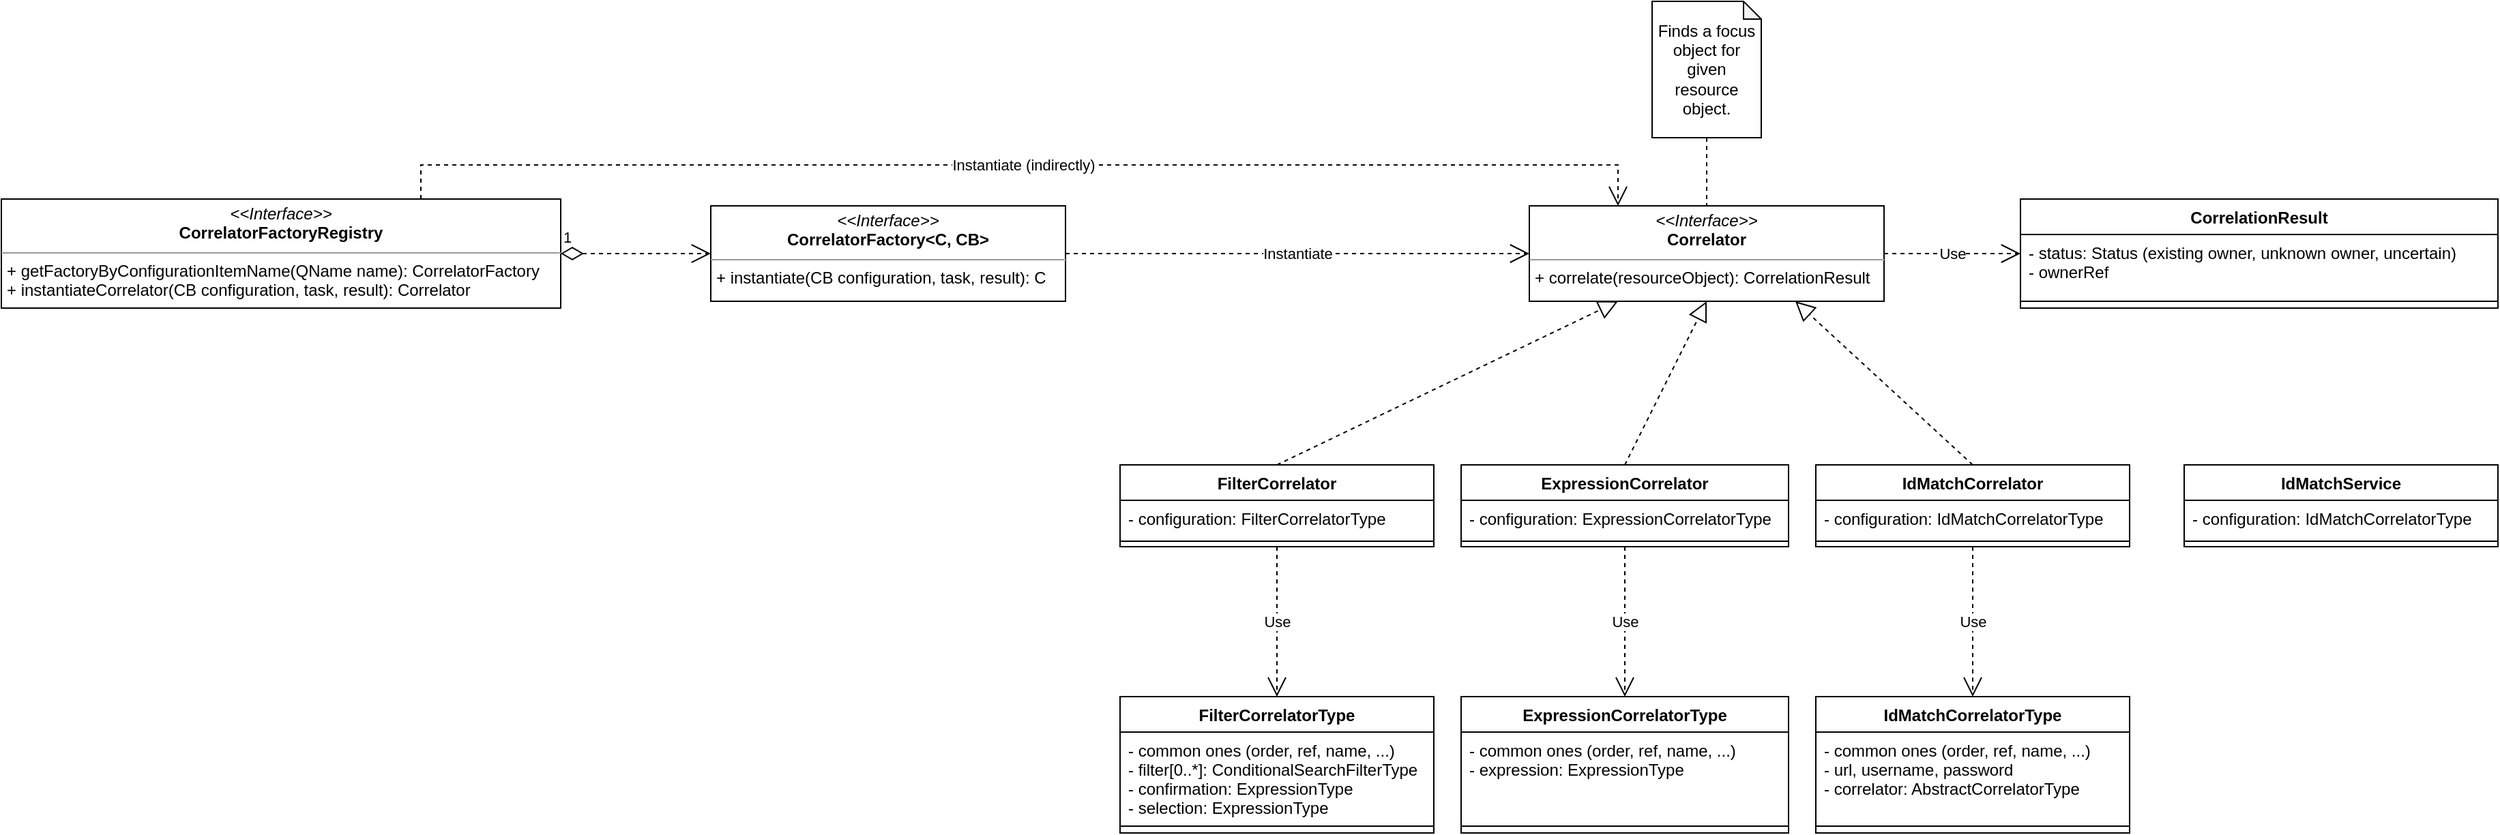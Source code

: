 <mxfile version="16.4.0" type="device"><diagram id="dx_n2d5v5Fam3Jv1_k0S" name="Page-1"><mxGraphModel dx="2756" dy="1025" grid="1" gridSize="10" guides="1" tooltips="1" connect="1" arrows="1" fold="1" page="1" pageScale="1" pageWidth="827" pageHeight="1169" math="0" shadow="0"><root><mxCell id="0"/><mxCell id="1" parent="0"/><mxCell id="5PV-7optD5XwEwzeMP8K-2" value="&lt;p style=&quot;margin: 0px ; margin-top: 4px ; text-align: center&quot;&gt;&lt;i&gt;&amp;lt;&amp;lt;Interface&amp;gt;&amp;gt;&lt;/i&gt;&lt;br&gt;&lt;b&gt;Correlator&lt;/b&gt;&lt;/p&gt;&lt;hr size=&quot;1&quot;&gt;&lt;p style=&quot;margin: 0px ; margin-left: 4px&quot;&gt;&lt;/p&gt;&lt;p style=&quot;margin: 0px ; margin-left: 4px&quot;&gt;+ correlate(resourceObject): CorrelationResult&lt;br&gt;&lt;/p&gt;" style="verticalAlign=top;align=left;overflow=fill;fontSize=12;fontFamily=Helvetica;html=1;" parent="1" vertex="1"><mxGeometry x="30" y="200" width="260" height="70" as="geometry"/></mxCell><mxCell id="5PV-7optD5XwEwzeMP8K-4" style="edgeStyle=orthogonalEdgeStyle;rounded=0;orthogonalLoop=1;jettySize=auto;html=1;entryX=0.5;entryY=0;entryDx=0;entryDy=0;endArrow=none;endFill=0;dashed=1;" parent="1" source="5PV-7optD5XwEwzeMP8K-3" target="5PV-7optD5XwEwzeMP8K-2" edge="1"><mxGeometry relative="1" as="geometry"/></mxCell><mxCell id="5PV-7optD5XwEwzeMP8K-3" value="Finds a focus object for given resource object." style="shape=note;whiteSpace=wrap;html=1;backgroundOutline=1;darkOpacity=0.05;size=13;" parent="1" vertex="1"><mxGeometry x="120" y="50" width="80" height="100" as="geometry"/></mxCell><mxCell id="5PV-7optD5XwEwzeMP8K-5" value="CorrelationResult" style="swimlane;fontStyle=1;align=center;verticalAlign=top;childLayout=stackLayout;horizontal=1;startSize=26;horizontalStack=0;resizeParent=1;resizeParentMax=0;resizeLast=0;collapsible=1;marginBottom=0;" parent="1" vertex="1"><mxGeometry x="390" y="195" width="350" height="80" as="geometry"/></mxCell><mxCell id="5PV-7optD5XwEwzeMP8K-6" value="- status: Status (existing owner, unknown owner, uncertain)&#10;- ownerRef" style="text;strokeColor=none;fillColor=none;align=left;verticalAlign=top;spacingLeft=4;spacingRight=4;overflow=hidden;rotatable=0;points=[[0,0.5],[1,0.5]];portConstraint=eastwest;" parent="5PV-7optD5XwEwzeMP8K-5" vertex="1"><mxGeometry y="26" width="350" height="44" as="geometry"/></mxCell><mxCell id="5PV-7optD5XwEwzeMP8K-7" value="" style="line;strokeWidth=1;fillColor=none;align=left;verticalAlign=middle;spacingTop=-1;spacingLeft=3;spacingRight=3;rotatable=0;labelPosition=right;points=[];portConstraint=eastwest;" parent="5PV-7optD5XwEwzeMP8K-5" vertex="1"><mxGeometry y="70" width="350" height="10" as="geometry"/></mxCell><mxCell id="5PV-7optD5XwEwzeMP8K-13" value="IdMatchCorrelator" style="swimlane;fontStyle=1;align=center;verticalAlign=top;childLayout=stackLayout;horizontal=1;startSize=26;horizontalStack=0;resizeParent=1;resizeParentMax=0;resizeLast=0;collapsible=1;marginBottom=0;" parent="1" vertex="1"><mxGeometry x="240" y="390" width="230" height="60" as="geometry"><mxRectangle x="330" y="480" width="140" height="26" as="alternateBounds"/></mxGeometry></mxCell><mxCell id="5PV-7optD5XwEwzeMP8K-14" value="- configuration: IdMatchCorrelatorType" style="text;strokeColor=none;fillColor=none;align=left;verticalAlign=top;spacingLeft=4;spacingRight=4;overflow=hidden;rotatable=0;points=[[0,0.5],[1,0.5]];portConstraint=eastwest;" parent="5PV-7optD5XwEwzeMP8K-13" vertex="1"><mxGeometry y="26" width="230" height="26" as="geometry"/></mxCell><mxCell id="5PV-7optD5XwEwzeMP8K-15" value="" style="line;strokeWidth=1;fillColor=none;align=left;verticalAlign=middle;spacingTop=-1;spacingLeft=3;spacingRight=3;rotatable=0;labelPosition=right;points=[];portConstraint=eastwest;" parent="5PV-7optD5XwEwzeMP8K-13" vertex="1"><mxGeometry y="52" width="230" height="8" as="geometry"/></mxCell><mxCell id="5PV-7optD5XwEwzeMP8K-17" value="" style="endArrow=block;dashed=1;endFill=0;endSize=12;html=1;rounded=0;entryX=0.75;entryY=1;entryDx=0;entryDy=0;exitX=0.5;exitY=0;exitDx=0;exitDy=0;" parent="1" source="5PV-7optD5XwEwzeMP8K-13" target="5PV-7optD5XwEwzeMP8K-2" edge="1"><mxGeometry width="160" relative="1" as="geometry"><mxPoint x="330" y="520" as="sourcePoint"/><mxPoint x="490" y="520" as="targetPoint"/></mxGeometry></mxCell><mxCell id="5PV-7optD5XwEwzeMP8K-18" value="FilterCorrelator" style="swimlane;fontStyle=1;align=center;verticalAlign=top;childLayout=stackLayout;horizontal=1;startSize=26;horizontalStack=0;resizeParent=1;resizeParentMax=0;resizeLast=0;collapsible=1;marginBottom=0;" parent="1" vertex="1"><mxGeometry x="-270" y="390" width="230" height="60" as="geometry"><mxRectangle x="330" y="480" width="140" height="26" as="alternateBounds"/></mxGeometry></mxCell><mxCell id="5PV-7optD5XwEwzeMP8K-19" value="- configuration: FilterCorrelatorType" style="text;strokeColor=none;fillColor=none;align=left;verticalAlign=top;spacingLeft=4;spacingRight=4;overflow=hidden;rotatable=0;points=[[0,0.5],[1,0.5]];portConstraint=eastwest;" parent="5PV-7optD5XwEwzeMP8K-18" vertex="1"><mxGeometry y="26" width="230" height="26" as="geometry"/></mxCell><mxCell id="5PV-7optD5XwEwzeMP8K-20" value="" style="line;strokeWidth=1;fillColor=none;align=left;verticalAlign=middle;spacingTop=-1;spacingLeft=3;spacingRight=3;rotatable=0;labelPosition=right;points=[];portConstraint=eastwest;" parent="5PV-7optD5XwEwzeMP8K-18" vertex="1"><mxGeometry y="52" width="230" height="8" as="geometry"/></mxCell><mxCell id="5PV-7optD5XwEwzeMP8K-21" value="ExpressionCorrelator" style="swimlane;fontStyle=1;align=center;verticalAlign=top;childLayout=stackLayout;horizontal=1;startSize=26;horizontalStack=0;resizeParent=1;resizeParentMax=0;resizeLast=0;collapsible=1;marginBottom=0;" parent="1" vertex="1"><mxGeometry x="-20" y="390" width="240" height="60" as="geometry"><mxRectangle x="330" y="480" width="140" height="26" as="alternateBounds"/></mxGeometry></mxCell><mxCell id="5PV-7optD5XwEwzeMP8K-22" value="- configuration: ExpressionCorrelatorType" style="text;strokeColor=none;fillColor=none;align=left;verticalAlign=top;spacingLeft=4;spacingRight=4;overflow=hidden;rotatable=0;points=[[0,0.5],[1,0.5]];portConstraint=eastwest;" parent="5PV-7optD5XwEwzeMP8K-21" vertex="1"><mxGeometry y="26" width="240" height="26" as="geometry"/></mxCell><mxCell id="5PV-7optD5XwEwzeMP8K-23" value="" style="line;strokeWidth=1;fillColor=none;align=left;verticalAlign=middle;spacingTop=-1;spacingLeft=3;spacingRight=3;rotatable=0;labelPosition=right;points=[];portConstraint=eastwest;" parent="5PV-7optD5XwEwzeMP8K-21" vertex="1"><mxGeometry y="52" width="240" height="8" as="geometry"/></mxCell><mxCell id="5PV-7optD5XwEwzeMP8K-25" value="" style="endArrow=block;dashed=1;endFill=0;endSize=12;html=1;rounded=0;entryX=0.5;entryY=1;entryDx=0;entryDy=0;exitX=0.5;exitY=0;exitDx=0;exitDy=0;" parent="1" source="5PV-7optD5XwEwzeMP8K-21" target="5PV-7optD5XwEwzeMP8K-2" edge="1"><mxGeometry width="160" relative="1" as="geometry"><mxPoint x="365" y="400" as="sourcePoint"/><mxPoint x="235" y="280" as="targetPoint"/></mxGeometry></mxCell><mxCell id="5PV-7optD5XwEwzeMP8K-26" value="" style="endArrow=block;dashed=1;endFill=0;endSize=12;html=1;rounded=0;entryX=0.25;entryY=1;entryDx=0;entryDy=0;exitX=0.5;exitY=0;exitDx=0;exitDy=0;" parent="1" source="5PV-7optD5XwEwzeMP8K-18" target="5PV-7optD5XwEwzeMP8K-2" edge="1"><mxGeometry width="160" relative="1" as="geometry"><mxPoint x="110" y="400" as="sourcePoint"/><mxPoint x="170" y="280" as="targetPoint"/></mxGeometry></mxCell><mxCell id="5PV-7optD5XwEwzeMP8K-27" value="FilterCorrelatorType" style="swimlane;fontStyle=1;align=center;verticalAlign=top;childLayout=stackLayout;horizontal=1;startSize=26;horizontalStack=0;resizeParent=1;resizeParentMax=0;resizeLast=0;collapsible=1;marginBottom=0;" parent="1" vertex="1"><mxGeometry x="-270" y="560" width="230" height="100" as="geometry"/></mxCell><mxCell id="5PV-7optD5XwEwzeMP8K-28" value="- common ones (order, ref, name, ...)&#10;- filter[0..*]: ConditionalSearchFilterType&#10;- confirmation: ExpressionType&#10;- selection: ExpressionType" style="text;strokeColor=none;fillColor=none;align=left;verticalAlign=top;spacingLeft=4;spacingRight=4;overflow=hidden;rotatable=0;points=[[0,0.5],[1,0.5]];portConstraint=eastwest;" parent="5PV-7optD5XwEwzeMP8K-27" vertex="1"><mxGeometry y="26" width="230" height="64" as="geometry"/></mxCell><mxCell id="5PV-7optD5XwEwzeMP8K-29" value="" style="line;strokeWidth=1;fillColor=none;align=left;verticalAlign=middle;spacingTop=-1;spacingLeft=3;spacingRight=3;rotatable=0;labelPosition=right;points=[];portConstraint=eastwest;" parent="5PV-7optD5XwEwzeMP8K-27" vertex="1"><mxGeometry y="90" width="230" height="10" as="geometry"/></mxCell><mxCell id="5PV-7optD5XwEwzeMP8K-30" value="ExpressionCorrelatorType" style="swimlane;fontStyle=1;align=center;verticalAlign=top;childLayout=stackLayout;horizontal=1;startSize=26;horizontalStack=0;resizeParent=1;resizeParentMax=0;resizeLast=0;collapsible=1;marginBottom=0;" parent="1" vertex="1"><mxGeometry x="-20" y="560" width="240" height="100" as="geometry"/></mxCell><mxCell id="5PV-7optD5XwEwzeMP8K-31" value="- common ones (order, ref, name, ...)&#10;- expression: ExpressionType" style="text;strokeColor=none;fillColor=none;align=left;verticalAlign=top;spacingLeft=4;spacingRight=4;overflow=hidden;rotatable=0;points=[[0,0.5],[1,0.5]];portConstraint=eastwest;" parent="5PV-7optD5XwEwzeMP8K-30" vertex="1"><mxGeometry y="26" width="240" height="64" as="geometry"/></mxCell><mxCell id="5PV-7optD5XwEwzeMP8K-32" value="" style="line;strokeWidth=1;fillColor=none;align=left;verticalAlign=middle;spacingTop=-1;spacingLeft=3;spacingRight=3;rotatable=0;labelPosition=right;points=[];portConstraint=eastwest;" parent="5PV-7optD5XwEwzeMP8K-30" vertex="1"><mxGeometry y="90" width="240" height="10" as="geometry"/></mxCell><mxCell id="5PV-7optD5XwEwzeMP8K-33" value="Use" style="endArrow=open;endSize=12;dashed=1;html=1;rounded=0;exitX=0.5;exitY=1;exitDx=0;exitDy=0;entryX=0.5;entryY=0;entryDx=0;entryDy=0;" parent="1" source="5PV-7optD5XwEwzeMP8K-18" target="5PV-7optD5XwEwzeMP8K-27" edge="1"><mxGeometry width="160" relative="1" as="geometry"><mxPoint x="120" y="520" as="sourcePoint"/><mxPoint x="280" y="520" as="targetPoint"/></mxGeometry></mxCell><mxCell id="5PV-7optD5XwEwzeMP8K-34" value="Use" style="endArrow=open;endSize=12;dashed=1;html=1;rounded=0;exitX=1;exitY=0.5;exitDx=0;exitDy=0;" parent="1" source="5PV-7optD5XwEwzeMP8K-2" target="5PV-7optD5XwEwzeMP8K-5" edge="1"><mxGeometry width="160" relative="1" as="geometry"><mxPoint x="550" y="365" as="sourcePoint"/><mxPoint x="550" y="475" as="targetPoint"/></mxGeometry></mxCell><mxCell id="5PV-7optD5XwEwzeMP8K-35" value="Use" style="endArrow=open;endSize=12;dashed=1;html=1;rounded=0;" parent="1" source="5PV-7optD5XwEwzeMP8K-21" target="5PV-7optD5XwEwzeMP8K-30" edge="1"><mxGeometry width="160" relative="1" as="geometry"><mxPoint x="300" y="245" as="sourcePoint"/><mxPoint x="400" y="245" as="targetPoint"/></mxGeometry></mxCell><mxCell id="5PV-7optD5XwEwzeMP8K-36" value="Use" style="endArrow=open;endSize=12;dashed=1;html=1;rounded=0;" parent="1" source="5PV-7optD5XwEwzeMP8K-13" target="5PV-7optD5XwEwzeMP8K-37" edge="1"><mxGeometry width="160" relative="1" as="geometry"><mxPoint x="110" y="460" as="sourcePoint"/><mxPoint x="370" y="530" as="targetPoint"/></mxGeometry></mxCell><mxCell id="5PV-7optD5XwEwzeMP8K-37" value="IdMatchCorrelatorType" style="swimlane;fontStyle=1;align=center;verticalAlign=top;childLayout=stackLayout;horizontal=1;startSize=26;horizontalStack=0;resizeParent=1;resizeParentMax=0;resizeLast=0;collapsible=1;marginBottom=0;" parent="1" vertex="1"><mxGeometry x="240" y="560" width="230" height="100" as="geometry"/></mxCell><mxCell id="5PV-7optD5XwEwzeMP8K-38" value="- common ones (order, ref, name, ...)&#10;- url, username, password&#10;- correlator: AbstractCorrelatorType" style="text;strokeColor=none;fillColor=none;align=left;verticalAlign=top;spacingLeft=4;spacingRight=4;overflow=hidden;rotatable=0;points=[[0,0.5],[1,0.5]];portConstraint=eastwest;" parent="5PV-7optD5XwEwzeMP8K-37" vertex="1"><mxGeometry y="26" width="230" height="64" as="geometry"/></mxCell><mxCell id="5PV-7optD5XwEwzeMP8K-39" value="" style="line;strokeWidth=1;fillColor=none;align=left;verticalAlign=middle;spacingTop=-1;spacingLeft=3;spacingRight=3;rotatable=0;labelPosition=right;points=[];portConstraint=eastwest;" parent="5PV-7optD5XwEwzeMP8K-37" vertex="1"><mxGeometry y="90" width="230" height="10" as="geometry"/></mxCell><mxCell id="5PV-7optD5XwEwzeMP8K-40" value="&lt;p style=&quot;margin: 0px ; margin-top: 4px ; text-align: center&quot;&gt;&lt;i&gt;&amp;lt;&amp;lt;Interface&amp;gt;&amp;gt;&lt;/i&gt;&lt;br&gt;&lt;b&gt;CorrelatorFactory&amp;lt;C, CB&amp;gt;&lt;/b&gt;&lt;/p&gt;&lt;hr size=&quot;1&quot;&gt;&lt;p style=&quot;margin: 0px ; margin-left: 4px&quot;&gt;&lt;/p&gt;&lt;p style=&quot;margin: 0px ; margin-left: 4px&quot;&gt;+ instantiate(CB configuration, task, result): C&lt;br&gt;&lt;/p&gt;" style="verticalAlign=top;align=left;overflow=fill;fontSize=12;fontFamily=Helvetica;html=1;" parent="1" vertex="1"><mxGeometry x="-570" y="200" width="260" height="70" as="geometry"/></mxCell><mxCell id="5PV-7optD5XwEwzeMP8K-41" value="Instantiate" style="endArrow=open;endSize=12;dashed=1;html=1;rounded=0;entryX=0;entryY=0.5;entryDx=0;entryDy=0;exitX=1;exitY=0.5;exitDx=0;exitDy=0;" parent="1" source="5PV-7optD5XwEwzeMP8K-40" target="5PV-7optD5XwEwzeMP8K-2" edge="1"><mxGeometry width="160" relative="1" as="geometry"><mxPoint x="-420" y="520" as="sourcePoint"/><mxPoint x="-260" y="520" as="targetPoint"/></mxGeometry></mxCell><mxCell id="5PV-7optD5XwEwzeMP8K-42" value="&lt;p style=&quot;margin: 0px ; margin-top: 4px ; text-align: center&quot;&gt;&lt;i&gt;&amp;lt;&amp;lt;Interface&amp;gt;&amp;gt;&lt;/i&gt;&lt;br&gt;&lt;b&gt;CorrelatorFactoryRegistry&lt;/b&gt;&lt;/p&gt;&lt;hr size=&quot;1&quot;&gt;&lt;p style=&quot;margin: 0px ; margin-left: 4px&quot;&gt;&lt;/p&gt;&lt;p style=&quot;margin: 0px ; margin-left: 4px&quot;&gt;+ getFactoryByConfigurationItemName(QName name): CorrelatorFactory&lt;/p&gt;&lt;p style=&quot;margin: 0px ; margin-left: 4px&quot;&gt;+ instantiateCorrelator(CB configuration, task, result): Correlator&lt;br&gt;&lt;/p&gt;" style="verticalAlign=top;align=left;overflow=fill;fontSize=12;fontFamily=Helvetica;html=1;" parent="1" vertex="1"><mxGeometry x="-1090" y="195" width="410" height="80" as="geometry"/></mxCell><mxCell id="5PV-7optD5XwEwzeMP8K-43" value="1" style="endArrow=open;html=1;endSize=12;startArrow=diamondThin;startSize=14;startFill=0;edgeStyle=orthogonalEdgeStyle;align=left;verticalAlign=bottom;rounded=0;dashed=1;entryX=0;entryY=0.5;entryDx=0;entryDy=0;exitX=1;exitY=0.5;exitDx=0;exitDy=0;" parent="1" source="5PV-7optD5XwEwzeMP8K-42" target="5PV-7optD5XwEwzeMP8K-40" edge="1"><mxGeometry x="-1" y="3" relative="1" as="geometry"><mxPoint x="-780" y="620" as="sourcePoint"/><mxPoint x="-620" y="620" as="targetPoint"/></mxGeometry></mxCell><mxCell id="5PV-7optD5XwEwzeMP8K-44" value="Instantiate (indirectly)" style="endArrow=open;endSize=12;dashed=1;html=1;rounded=0;entryX=0.25;entryY=0;entryDx=0;entryDy=0;exitX=0.75;exitY=0;exitDx=0;exitDy=0;edgeStyle=orthogonalEdgeStyle;" parent="1" source="5PV-7optD5XwEwzeMP8K-42" target="5PV-7optD5XwEwzeMP8K-2" edge="1"><mxGeometry width="160" relative="1" as="geometry"><mxPoint x="-300" y="245" as="sourcePoint"/><mxPoint x="40" y="245" as="targetPoint"/><Array as="points"><mxPoint x="-782" y="170"/><mxPoint x="95" y="170"/></Array></mxGeometry></mxCell><mxCell id="XB5zLxAY2WYHmonA8xFa-1" value="IdMatchService" style="swimlane;fontStyle=1;align=center;verticalAlign=top;childLayout=stackLayout;horizontal=1;startSize=26;horizontalStack=0;resizeParent=1;resizeParentMax=0;resizeLast=0;collapsible=1;marginBottom=0;" vertex="1" parent="1"><mxGeometry x="510" y="390" width="230" height="60" as="geometry"><mxRectangle x="330" y="480" width="140" height="26" as="alternateBounds"/></mxGeometry></mxCell><mxCell id="XB5zLxAY2WYHmonA8xFa-2" value="- configuration: IdMatchCorrelatorType" style="text;strokeColor=none;fillColor=none;align=left;verticalAlign=top;spacingLeft=4;spacingRight=4;overflow=hidden;rotatable=0;points=[[0,0.5],[1,0.5]];portConstraint=eastwest;" vertex="1" parent="XB5zLxAY2WYHmonA8xFa-1"><mxGeometry y="26" width="230" height="26" as="geometry"/></mxCell><mxCell id="XB5zLxAY2WYHmonA8xFa-3" value="" style="line;strokeWidth=1;fillColor=none;align=left;verticalAlign=middle;spacingTop=-1;spacingLeft=3;spacingRight=3;rotatable=0;labelPosition=right;points=[];portConstraint=eastwest;" vertex="1" parent="XB5zLxAY2WYHmonA8xFa-1"><mxGeometry y="52" width="230" height="8" as="geometry"/></mxCell></root></mxGraphModel></diagram></mxfile>